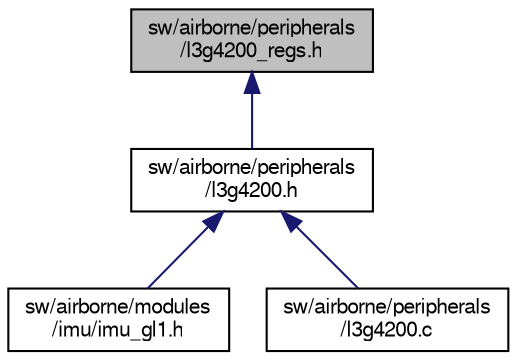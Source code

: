 digraph "sw/airborne/peripherals/l3g4200_regs.h"
{
  edge [fontname="FreeSans",fontsize="10",labelfontname="FreeSans",labelfontsize="10"];
  node [fontname="FreeSans",fontsize="10",shape=record];
  Node1 [label="sw/airborne/peripherals\l/l3g4200_regs.h",height=0.2,width=0.4,color="black", fillcolor="grey75", style="filled", fontcolor="black"];
  Node1 -> Node2 [dir="back",color="midnightblue",fontsize="10",style="solid",fontname="FreeSans"];
  Node2 [label="sw/airborne/peripherals\l/l3g4200.h",height=0.2,width=0.4,color="black", fillcolor="white", style="filled",URL="$l3g4200_8h.html",tooltip="Driver for the gyro L3G4200 From ST. "];
  Node2 -> Node3 [dir="back",color="midnightblue",fontsize="10",style="solid",fontname="FreeSans"];
  Node3 [label="sw/airborne/modules\l/imu/imu_gl1.h",height=0.2,width=0.4,color="black", fillcolor="white", style="filled",URL="$imu__gl1_8h.html",tooltip="Interface for I2c IMU using using L3G4200, ADXL345, HMC5883 and BMP085. "];
  Node2 -> Node4 [dir="back",color="midnightblue",fontsize="10",style="solid",fontname="FreeSans"];
  Node4 [label="sw/airborne/peripherals\l/l3g4200.c",height=0.2,width=0.4,color="black", fillcolor="white", style="filled",URL="$l3g4200_8c.html",tooltip="Driver for L3G4200 from ST. "];
}
